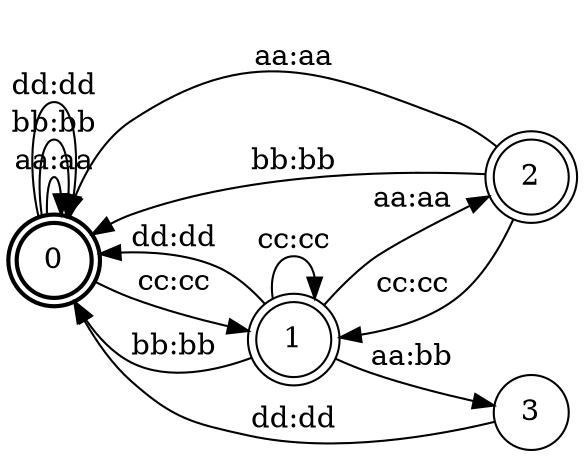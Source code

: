 digraph FST {
rankdir = LR;
size = "8.5,11";
center = 1;
orientation = Portrait;
ranksep = "0.4";
nodesep = "0.25";
0 [label = "0", shape = doublecircle, style = bold, fontsize = 14]
	0 -> 0 [label = "aa:aa", fontsize = 14];
	0 -> 0 [label = "bb:bb", fontsize = 14];
	0 -> 1 [label = "cc:cc", fontsize = 14];
	0 -> 0 [label = "dd:dd", fontsize = 14];
1 [label = "1", shape = doublecircle, style = solid, fontsize = 14]
	1 -> 2 [label = "aa:aa", fontsize = 14];
	1 -> 3 [label = "aa:bb", fontsize = 14];
	1 -> 0 [label = "bb:bb", fontsize = 14];
	1 -> 1 [label = "cc:cc", fontsize = 14];
	1 -> 0 [label = "dd:dd", fontsize = 14];
2 [label = "2", shape = doublecircle, style = solid, fontsize = 14]
	2 -> 0 [label = "aa:aa", fontsize = 14];
	2 -> 0 [label = "bb:bb", fontsize = 14];
	2 -> 1 [label = "cc:cc", fontsize = 14];
3 [label = "3", shape = circle, style = solid, fontsize = 14]
	3 -> 0 [label = "dd:dd", fontsize = 14];
}
